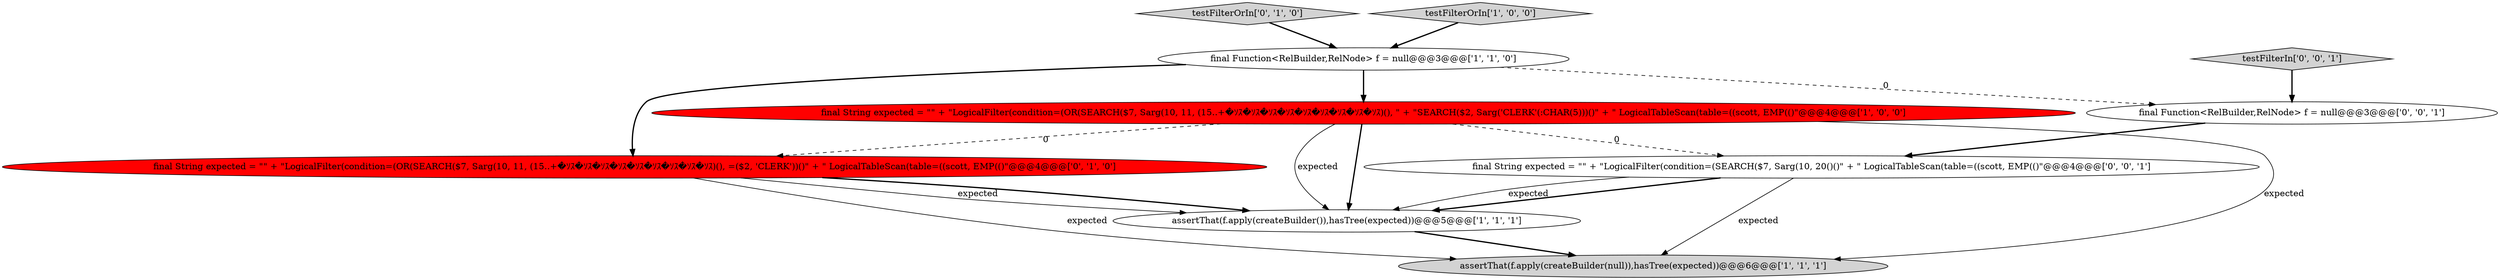digraph {
8 [style = filled, label = "testFilterIn['0', '0', '1']", fillcolor = lightgray, shape = diamond image = "AAA0AAABBB3BBB"];
2 [style = filled, label = "final String expected = \"\" + \"LogicalFilter(condition=(OR(SEARCH($7, Sarg(10, 11, (15..+�ｿｽ�ｿｽ�ｿｽ�ｿｽ�ｿｽ�ｿｽ�ｿｽ�ｿｽ�ｿｽ)(), \" + \"SEARCH($2, Sarg('CLERK'(:CHAR(5)))()\" + \" LogicalTableScan(table=((scott, EMP(()\"@@@4@@@['1', '0', '0']", fillcolor = red, shape = ellipse image = "AAA1AAABBB1BBB"];
6 [style = filled, label = "testFilterOrIn['0', '1', '0']", fillcolor = lightgray, shape = diamond image = "AAA0AAABBB2BBB"];
0 [style = filled, label = "testFilterOrIn['1', '0', '0']", fillcolor = lightgray, shape = diamond image = "AAA0AAABBB1BBB"];
5 [style = filled, label = "final String expected = \"\" + \"LogicalFilter(condition=(OR(SEARCH($7, Sarg(10, 11, (15..+�ｿｽ�ｿｽ�ｿｽ�ｿｽ�ｿｽ�ｿｽ�ｿｽ�ｿｽ�ｿｽ)(), =($2, 'CLERK'))()\" + \" LogicalTableScan(table=((scott, EMP(()\"@@@4@@@['0', '1', '0']", fillcolor = red, shape = ellipse image = "AAA1AAABBB2BBB"];
7 [style = filled, label = "final Function<RelBuilder,RelNode> f = null@@@3@@@['0', '0', '1']", fillcolor = white, shape = ellipse image = "AAA0AAABBB3BBB"];
4 [style = filled, label = "assertThat(f.apply(createBuilder(null)),hasTree(expected))@@@6@@@['1', '1', '1']", fillcolor = lightgray, shape = ellipse image = "AAA0AAABBB1BBB"];
1 [style = filled, label = "final Function<RelBuilder,RelNode> f = null@@@3@@@['1', '1', '0']", fillcolor = white, shape = ellipse image = "AAA0AAABBB1BBB"];
3 [style = filled, label = "assertThat(f.apply(createBuilder()),hasTree(expected))@@@5@@@['1', '1', '1']", fillcolor = white, shape = ellipse image = "AAA0AAABBB1BBB"];
9 [style = filled, label = "final String expected = \"\" + \"LogicalFilter(condition=(SEARCH($7, Sarg(10, 20()()\" + \" LogicalTableScan(table=((scott, EMP(()\"@@@4@@@['0', '0', '1']", fillcolor = white, shape = ellipse image = "AAA0AAABBB3BBB"];
1->5 [style = bold, label=""];
5->3 [style = bold, label=""];
7->9 [style = bold, label=""];
6->1 [style = bold, label=""];
9->3 [style = bold, label=""];
8->7 [style = bold, label=""];
2->5 [style = dashed, label="0"];
1->2 [style = bold, label=""];
2->3 [style = solid, label="expected"];
5->3 [style = solid, label="expected"];
1->7 [style = dashed, label="0"];
2->9 [style = dashed, label="0"];
3->4 [style = bold, label=""];
0->1 [style = bold, label=""];
2->4 [style = solid, label="expected"];
5->4 [style = solid, label="expected"];
2->3 [style = bold, label=""];
9->4 [style = solid, label="expected"];
9->3 [style = solid, label="expected"];
}
